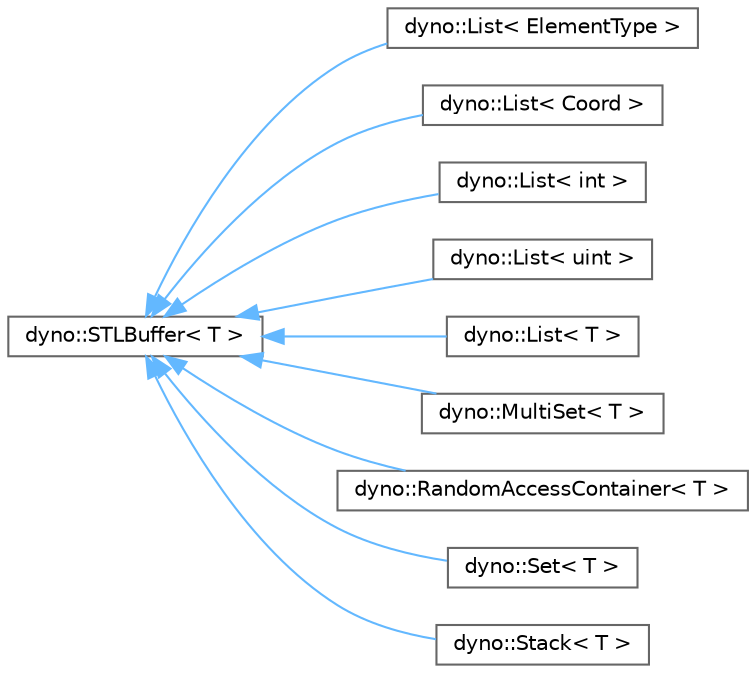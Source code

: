 digraph "Graphical Class Hierarchy"
{
 // LATEX_PDF_SIZE
  bgcolor="transparent";
  edge [fontname=Helvetica,fontsize=10,labelfontname=Helvetica,labelfontsize=10];
  node [fontname=Helvetica,fontsize=10,shape=box,height=0.2,width=0.4];
  rankdir="LR";
  Node0 [id="Node000000",label="dyno::STLBuffer\< T \>",height=0.2,width=0.4,color="grey40", fillcolor="white", style="filled",URL="$classdyno_1_1_s_t_l_buffer.html",tooltip="Be aware do not use this structure on GPU if the data size is large."];
  Node0 -> Node1 [id="edge395_Node000000_Node000001",dir="back",color="steelblue1",style="solid",tooltip=" "];
  Node1 [id="Node000001",label="dyno::List\< ElementType \>",height=0.2,width=0.4,color="grey40", fillcolor="white", style="filled",URL="$classdyno_1_1_list.html",tooltip=" "];
  Node0 -> Node2 [id="edge396_Node000000_Node000002",dir="back",color="steelblue1",style="solid",tooltip=" "];
  Node2 [id="Node000002",label="dyno::List\< Coord \>",height=0.2,width=0.4,color="grey40", fillcolor="white", style="filled",URL="$classdyno_1_1_list.html",tooltip=" "];
  Node0 -> Node3 [id="edge397_Node000000_Node000003",dir="back",color="steelblue1",style="solid",tooltip=" "];
  Node3 [id="Node000003",label="dyno::List\< int \>",height=0.2,width=0.4,color="grey40", fillcolor="white", style="filled",URL="$classdyno_1_1_list.html",tooltip=" "];
  Node0 -> Node4 [id="edge398_Node000000_Node000004",dir="back",color="steelblue1",style="solid",tooltip=" "];
  Node4 [id="Node000004",label="dyno::List\< uint \>",height=0.2,width=0.4,color="grey40", fillcolor="white", style="filled",URL="$classdyno_1_1_list.html",tooltip=" "];
  Node0 -> Node5 [id="edge399_Node000000_Node000005",dir="back",color="steelblue1",style="solid",tooltip=" "];
  Node5 [id="Node000005",label="dyno::List\< T \>",height=0.2,width=0.4,color="grey40", fillcolor="white", style="filled",URL="$classdyno_1_1_list.html",tooltip="Be aware do not use this structure on GPU if the data size is large."];
  Node0 -> Node6 [id="edge400_Node000000_Node000006",dir="back",color="steelblue1",style="solid",tooltip=" "];
  Node6 [id="Node000006",label="dyno::MultiSet\< T \>",height=0.2,width=0.4,color="grey40", fillcolor="white", style="filled",URL="$classdyno_1_1_multi_set.html",tooltip="An CPU/GPU implementation of the standard multiset suitable for small-size data."];
  Node0 -> Node7 [id="edge401_Node000000_Node000007",dir="back",color="steelblue1",style="solid",tooltip=" "];
  Node7 [id="Node000007",label="dyno::RandomAccessContainer\< T \>",height=0.2,width=0.4,color="grey40", fillcolor="white", style="filled",URL="$classdyno_1_1_random_access_container.html",tooltip=" "];
  Node0 -> Node8 [id="edge402_Node000000_Node000008",dir="back",color="steelblue1",style="solid",tooltip=" "];
  Node8 [id="Node000008",label="dyno::Set\< T \>",height=0.2,width=0.4,color="grey40", fillcolor="white", style="filled",URL="$classdyno_1_1_set.html",tooltip="An CPU/GPU implementation of the standard set suitable for small-size data."];
  Node0 -> Node9 [id="edge403_Node000000_Node000009",dir="back",color="steelblue1",style="solid",tooltip=" "];
  Node9 [id="Node000009",label="dyno::Stack\< T \>",height=0.2,width=0.4,color="grey40", fillcolor="white", style="filled",URL="$classdyno_1_1_stack.html",tooltip="Be aware do not use this structure on GPU if the data size is large."];
}
